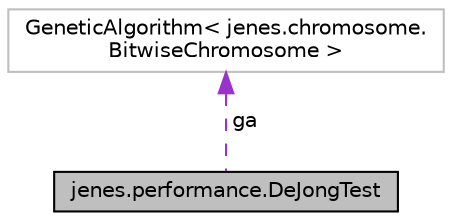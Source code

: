 digraph "jenes.performance.DeJongTest"
{
  edge [fontname="Helvetica",fontsize="10",labelfontname="Helvetica",labelfontsize="10"];
  node [fontname="Helvetica",fontsize="10",shape=record];
  Node1 [label="jenes.performance.DeJongTest",height=0.2,width=0.4,color="black", fillcolor="grey75", style="filled" fontcolor="black"];
  Node2 -> Node1 [dir="back",color="darkorchid3",fontsize="10",style="dashed",label=" ga" ,fontname="Helvetica"];
  Node2 [label="GeneticAlgorithm\< jenes.chromosome.\lBitwiseChromosome \>",height=0.2,width=0.4,color="grey75", fillcolor="white", style="filled"];
}
